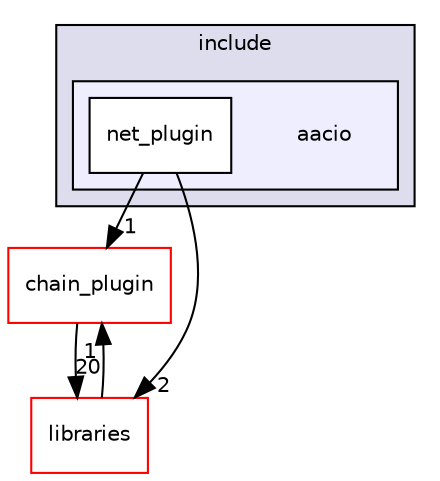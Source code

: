 digraph "plugins/net_plugin/include/aacio" {
  compound=true
  node [ fontsize="10", fontname="Helvetica"];
  edge [ labelfontsize="10", labelfontname="Helvetica"];
  subgraph clusterdir_296bad3c10beb400f338d801fa6ae219 {
    graph [ bgcolor="#ddddee", pencolor="black", label="include" fontname="Helvetica", fontsize="10", URL="dir_296bad3c10beb400f338d801fa6ae219.html"]
  subgraph clusterdir_d235bc9daac728b7a4b59534a8df231f {
    graph [ bgcolor="#eeeeff", pencolor="black", label="" URL="dir_d235bc9daac728b7a4b59534a8df231f.html"];
    dir_d235bc9daac728b7a4b59534a8df231f [shape=plaintext label="aacio"];
    dir_62de7cf312c72a6f27717a8be8cfddb6 [shape=box label="net_plugin" color="black" fillcolor="white" style="filled" URL="dir_62de7cf312c72a6f27717a8be8cfddb6.html"];
  }
  }
  dir_602e6d607ea05a3811091b067ebfa4ac [shape=box label="chain_plugin" fillcolor="white" style="filled" color="red" URL="dir_602e6d607ea05a3811091b067ebfa4ac.html"];
  dir_bc0718b08fb2015b8e59c47b2805f60c [shape=box label="libraries" fillcolor="white" style="filled" color="red" URL="dir_bc0718b08fb2015b8e59c47b2805f60c.html"];
  dir_602e6d607ea05a3811091b067ebfa4ac->dir_bc0718b08fb2015b8e59c47b2805f60c [headlabel="20", labeldistance=1.5 headhref="dir_001848_000004.html"];
  dir_62de7cf312c72a6f27717a8be8cfddb6->dir_602e6d607ea05a3811091b067ebfa4ac [headlabel="1", labeldistance=1.5 headhref="dir_001707_001848.html"];
  dir_62de7cf312c72a6f27717a8be8cfddb6->dir_bc0718b08fb2015b8e59c47b2805f60c [headlabel="2", labeldistance=1.5 headhref="dir_001707_000004.html"];
  dir_bc0718b08fb2015b8e59c47b2805f60c->dir_602e6d607ea05a3811091b067ebfa4ac [headlabel="1", labeldistance=1.5 headhref="dir_000004_001848.html"];
}
